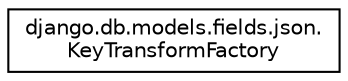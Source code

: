 digraph "Graphical Class Hierarchy"
{
 // LATEX_PDF_SIZE
  edge [fontname="Helvetica",fontsize="10",labelfontname="Helvetica",labelfontsize="10"];
  node [fontname="Helvetica",fontsize="10",shape=record];
  rankdir="LR";
  Node0 [label="django.db.models.fields.json.\lKeyTransformFactory",height=0.2,width=0.4,color="black", fillcolor="white", style="filled",URL="$d8/d14/classdjango_1_1db_1_1models_1_1fields_1_1json_1_1_key_transform_factory.html",tooltip=" "];
}
